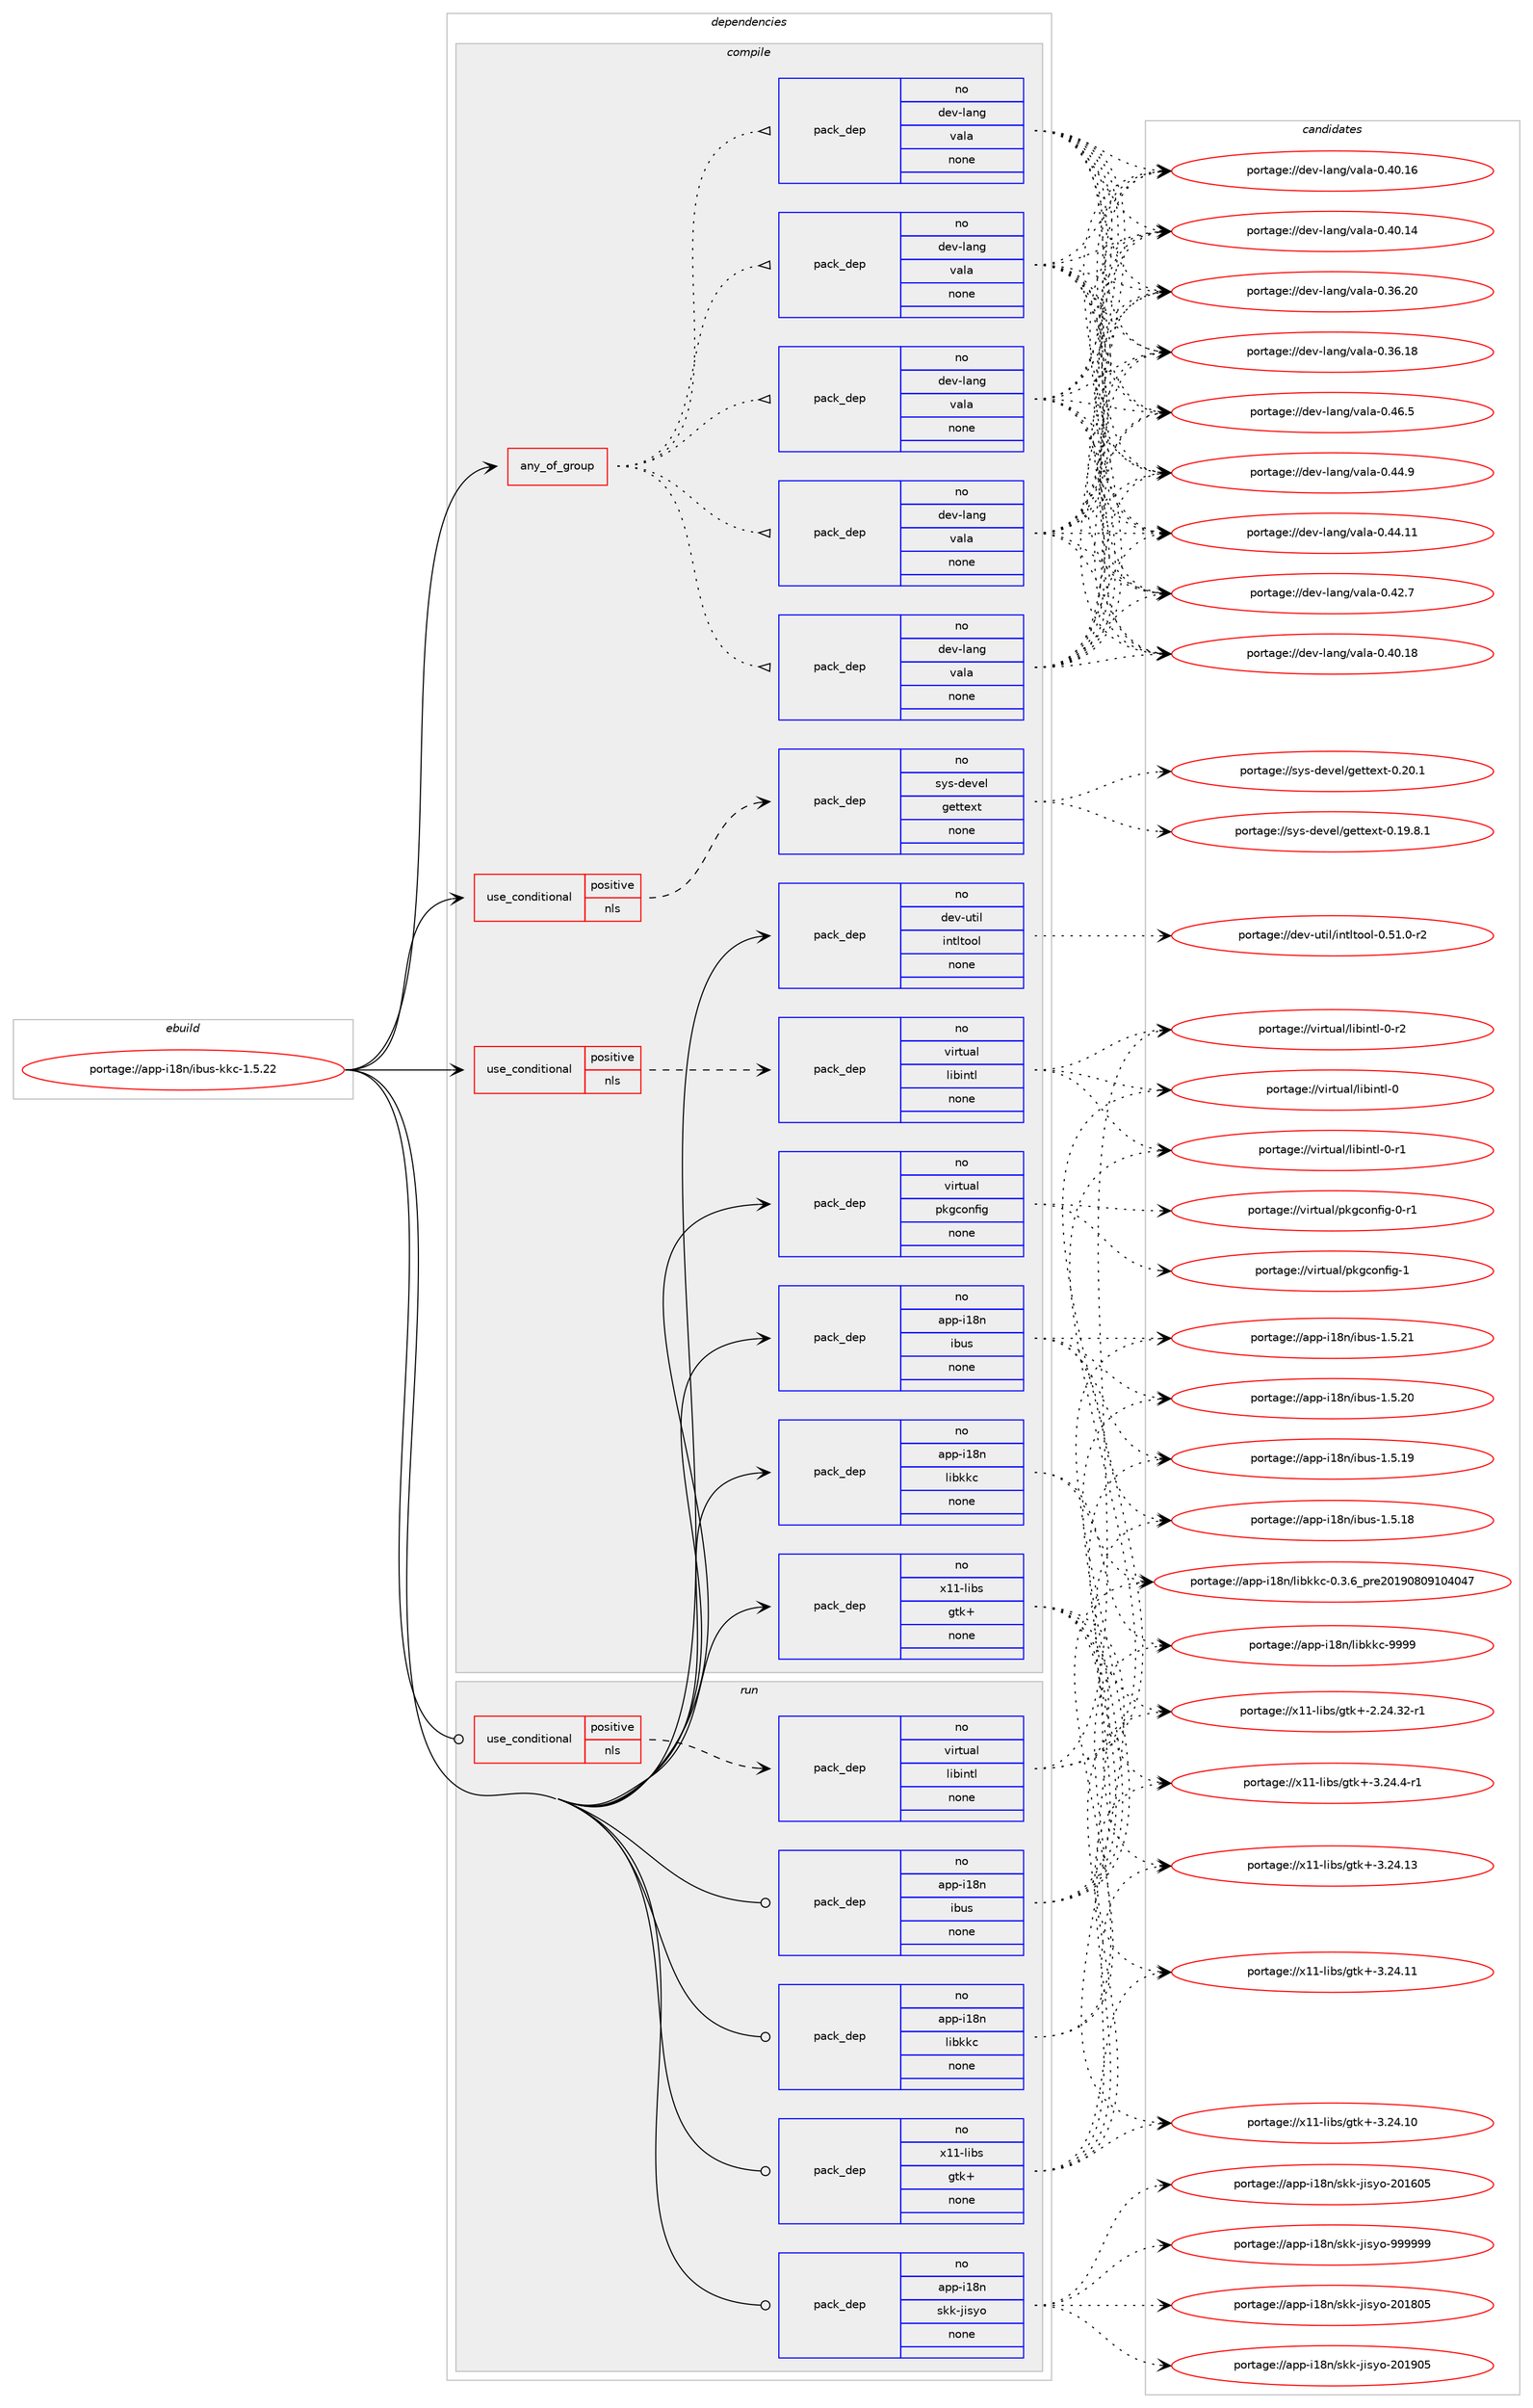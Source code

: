 digraph prolog {

# *************
# Graph options
# *************

newrank=true;
concentrate=true;
compound=true;
graph [rankdir=LR,fontname=Helvetica,fontsize=10,ranksep=1.5];#, ranksep=2.5, nodesep=0.2];
edge  [arrowhead=vee];
node  [fontname=Helvetica,fontsize=10];

# **********
# The ebuild
# **********

subgraph cluster_leftcol {
color=gray;
label=<<i>ebuild</i>>;
id [label="portage://app-i18n/ibus-kkc-1.5.22", color=red, width=4, href="../app-i18n/ibus-kkc-1.5.22.svg"];
}

# ****************
# The dependencies
# ****************

subgraph cluster_midcol {
color=gray;
label=<<i>dependencies</i>>;
subgraph cluster_compile {
fillcolor="#eeeeee";
style=filled;
label=<<i>compile</i>>;
subgraph any8012 {
dependency618258 [label=<<TABLE BORDER="0" CELLBORDER="1" CELLSPACING="0" CELLPADDING="4"><TR><TD CELLPADDING="10">any_of_group</TD></TR></TABLE>>, shape=none, color=red];subgraph pack465157 {
dependency618259 [label=<<TABLE BORDER="0" CELLBORDER="1" CELLSPACING="0" CELLPADDING="4" WIDTH="220"><TR><TD ROWSPAN="6" CELLPADDING="30">pack_dep</TD></TR><TR><TD WIDTH="110">no</TD></TR><TR><TD>dev-lang</TD></TR><TR><TD>vala</TD></TR><TR><TD>none</TD></TR><TR><TD></TD></TR></TABLE>>, shape=none, color=blue];
}
dependency618258:e -> dependency618259:w [weight=20,style="dotted",arrowhead="oinv"];
subgraph pack465158 {
dependency618260 [label=<<TABLE BORDER="0" CELLBORDER="1" CELLSPACING="0" CELLPADDING="4" WIDTH="220"><TR><TD ROWSPAN="6" CELLPADDING="30">pack_dep</TD></TR><TR><TD WIDTH="110">no</TD></TR><TR><TD>dev-lang</TD></TR><TR><TD>vala</TD></TR><TR><TD>none</TD></TR><TR><TD></TD></TR></TABLE>>, shape=none, color=blue];
}
dependency618258:e -> dependency618260:w [weight=20,style="dotted",arrowhead="oinv"];
subgraph pack465159 {
dependency618261 [label=<<TABLE BORDER="0" CELLBORDER="1" CELLSPACING="0" CELLPADDING="4" WIDTH="220"><TR><TD ROWSPAN="6" CELLPADDING="30">pack_dep</TD></TR><TR><TD WIDTH="110">no</TD></TR><TR><TD>dev-lang</TD></TR><TR><TD>vala</TD></TR><TR><TD>none</TD></TR><TR><TD></TD></TR></TABLE>>, shape=none, color=blue];
}
dependency618258:e -> dependency618261:w [weight=20,style="dotted",arrowhead="oinv"];
subgraph pack465160 {
dependency618262 [label=<<TABLE BORDER="0" CELLBORDER="1" CELLSPACING="0" CELLPADDING="4" WIDTH="220"><TR><TD ROWSPAN="6" CELLPADDING="30">pack_dep</TD></TR><TR><TD WIDTH="110">no</TD></TR><TR><TD>dev-lang</TD></TR><TR><TD>vala</TD></TR><TR><TD>none</TD></TR><TR><TD></TD></TR></TABLE>>, shape=none, color=blue];
}
dependency618258:e -> dependency618262:w [weight=20,style="dotted",arrowhead="oinv"];
subgraph pack465161 {
dependency618263 [label=<<TABLE BORDER="0" CELLBORDER="1" CELLSPACING="0" CELLPADDING="4" WIDTH="220"><TR><TD ROWSPAN="6" CELLPADDING="30">pack_dep</TD></TR><TR><TD WIDTH="110">no</TD></TR><TR><TD>dev-lang</TD></TR><TR><TD>vala</TD></TR><TR><TD>none</TD></TR><TR><TD></TD></TR></TABLE>>, shape=none, color=blue];
}
dependency618258:e -> dependency618263:w [weight=20,style="dotted",arrowhead="oinv"];
}
id:e -> dependency618258:w [weight=20,style="solid",arrowhead="vee"];
subgraph cond144805 {
dependency618264 [label=<<TABLE BORDER="0" CELLBORDER="1" CELLSPACING="0" CELLPADDING="4"><TR><TD ROWSPAN="3" CELLPADDING="10">use_conditional</TD></TR><TR><TD>positive</TD></TR><TR><TD>nls</TD></TR></TABLE>>, shape=none, color=red];
subgraph pack465162 {
dependency618265 [label=<<TABLE BORDER="0" CELLBORDER="1" CELLSPACING="0" CELLPADDING="4" WIDTH="220"><TR><TD ROWSPAN="6" CELLPADDING="30">pack_dep</TD></TR><TR><TD WIDTH="110">no</TD></TR><TR><TD>sys-devel</TD></TR><TR><TD>gettext</TD></TR><TR><TD>none</TD></TR><TR><TD></TD></TR></TABLE>>, shape=none, color=blue];
}
dependency618264:e -> dependency618265:w [weight=20,style="dashed",arrowhead="vee"];
}
id:e -> dependency618264:w [weight=20,style="solid",arrowhead="vee"];
subgraph cond144806 {
dependency618266 [label=<<TABLE BORDER="0" CELLBORDER="1" CELLSPACING="0" CELLPADDING="4"><TR><TD ROWSPAN="3" CELLPADDING="10">use_conditional</TD></TR><TR><TD>positive</TD></TR><TR><TD>nls</TD></TR></TABLE>>, shape=none, color=red];
subgraph pack465163 {
dependency618267 [label=<<TABLE BORDER="0" CELLBORDER="1" CELLSPACING="0" CELLPADDING="4" WIDTH="220"><TR><TD ROWSPAN="6" CELLPADDING="30">pack_dep</TD></TR><TR><TD WIDTH="110">no</TD></TR><TR><TD>virtual</TD></TR><TR><TD>libintl</TD></TR><TR><TD>none</TD></TR><TR><TD></TD></TR></TABLE>>, shape=none, color=blue];
}
dependency618266:e -> dependency618267:w [weight=20,style="dashed",arrowhead="vee"];
}
id:e -> dependency618266:w [weight=20,style="solid",arrowhead="vee"];
subgraph pack465164 {
dependency618268 [label=<<TABLE BORDER="0" CELLBORDER="1" CELLSPACING="0" CELLPADDING="4" WIDTH="220"><TR><TD ROWSPAN="6" CELLPADDING="30">pack_dep</TD></TR><TR><TD WIDTH="110">no</TD></TR><TR><TD>app-i18n</TD></TR><TR><TD>ibus</TD></TR><TR><TD>none</TD></TR><TR><TD></TD></TR></TABLE>>, shape=none, color=blue];
}
id:e -> dependency618268:w [weight=20,style="solid",arrowhead="vee"];
subgraph pack465165 {
dependency618269 [label=<<TABLE BORDER="0" CELLBORDER="1" CELLSPACING="0" CELLPADDING="4" WIDTH="220"><TR><TD ROWSPAN="6" CELLPADDING="30">pack_dep</TD></TR><TR><TD WIDTH="110">no</TD></TR><TR><TD>app-i18n</TD></TR><TR><TD>libkkc</TD></TR><TR><TD>none</TD></TR><TR><TD></TD></TR></TABLE>>, shape=none, color=blue];
}
id:e -> dependency618269:w [weight=20,style="solid",arrowhead="vee"];
subgraph pack465166 {
dependency618270 [label=<<TABLE BORDER="0" CELLBORDER="1" CELLSPACING="0" CELLPADDING="4" WIDTH="220"><TR><TD ROWSPAN="6" CELLPADDING="30">pack_dep</TD></TR><TR><TD WIDTH="110">no</TD></TR><TR><TD>dev-util</TD></TR><TR><TD>intltool</TD></TR><TR><TD>none</TD></TR><TR><TD></TD></TR></TABLE>>, shape=none, color=blue];
}
id:e -> dependency618270:w [weight=20,style="solid",arrowhead="vee"];
subgraph pack465167 {
dependency618271 [label=<<TABLE BORDER="0" CELLBORDER="1" CELLSPACING="0" CELLPADDING="4" WIDTH="220"><TR><TD ROWSPAN="6" CELLPADDING="30">pack_dep</TD></TR><TR><TD WIDTH="110">no</TD></TR><TR><TD>virtual</TD></TR><TR><TD>pkgconfig</TD></TR><TR><TD>none</TD></TR><TR><TD></TD></TR></TABLE>>, shape=none, color=blue];
}
id:e -> dependency618271:w [weight=20,style="solid",arrowhead="vee"];
subgraph pack465168 {
dependency618272 [label=<<TABLE BORDER="0" CELLBORDER="1" CELLSPACING="0" CELLPADDING="4" WIDTH="220"><TR><TD ROWSPAN="6" CELLPADDING="30">pack_dep</TD></TR><TR><TD WIDTH="110">no</TD></TR><TR><TD>x11-libs</TD></TR><TR><TD>gtk+</TD></TR><TR><TD>none</TD></TR><TR><TD></TD></TR></TABLE>>, shape=none, color=blue];
}
id:e -> dependency618272:w [weight=20,style="solid",arrowhead="vee"];
}
subgraph cluster_compileandrun {
fillcolor="#eeeeee";
style=filled;
label=<<i>compile and run</i>>;
}
subgraph cluster_run {
fillcolor="#eeeeee";
style=filled;
label=<<i>run</i>>;
subgraph cond144807 {
dependency618273 [label=<<TABLE BORDER="0" CELLBORDER="1" CELLSPACING="0" CELLPADDING="4"><TR><TD ROWSPAN="3" CELLPADDING="10">use_conditional</TD></TR><TR><TD>positive</TD></TR><TR><TD>nls</TD></TR></TABLE>>, shape=none, color=red];
subgraph pack465169 {
dependency618274 [label=<<TABLE BORDER="0" CELLBORDER="1" CELLSPACING="0" CELLPADDING="4" WIDTH="220"><TR><TD ROWSPAN="6" CELLPADDING="30">pack_dep</TD></TR><TR><TD WIDTH="110">no</TD></TR><TR><TD>virtual</TD></TR><TR><TD>libintl</TD></TR><TR><TD>none</TD></TR><TR><TD></TD></TR></TABLE>>, shape=none, color=blue];
}
dependency618273:e -> dependency618274:w [weight=20,style="dashed",arrowhead="vee"];
}
id:e -> dependency618273:w [weight=20,style="solid",arrowhead="odot"];
subgraph pack465170 {
dependency618275 [label=<<TABLE BORDER="0" CELLBORDER="1" CELLSPACING="0" CELLPADDING="4" WIDTH="220"><TR><TD ROWSPAN="6" CELLPADDING="30">pack_dep</TD></TR><TR><TD WIDTH="110">no</TD></TR><TR><TD>app-i18n</TD></TR><TR><TD>ibus</TD></TR><TR><TD>none</TD></TR><TR><TD></TD></TR></TABLE>>, shape=none, color=blue];
}
id:e -> dependency618275:w [weight=20,style="solid",arrowhead="odot"];
subgraph pack465171 {
dependency618276 [label=<<TABLE BORDER="0" CELLBORDER="1" CELLSPACING="0" CELLPADDING="4" WIDTH="220"><TR><TD ROWSPAN="6" CELLPADDING="30">pack_dep</TD></TR><TR><TD WIDTH="110">no</TD></TR><TR><TD>app-i18n</TD></TR><TR><TD>libkkc</TD></TR><TR><TD>none</TD></TR><TR><TD></TD></TR></TABLE>>, shape=none, color=blue];
}
id:e -> dependency618276:w [weight=20,style="solid",arrowhead="odot"];
subgraph pack465172 {
dependency618277 [label=<<TABLE BORDER="0" CELLBORDER="1" CELLSPACING="0" CELLPADDING="4" WIDTH="220"><TR><TD ROWSPAN="6" CELLPADDING="30">pack_dep</TD></TR><TR><TD WIDTH="110">no</TD></TR><TR><TD>app-i18n</TD></TR><TR><TD>skk-jisyo</TD></TR><TR><TD>none</TD></TR><TR><TD></TD></TR></TABLE>>, shape=none, color=blue];
}
id:e -> dependency618277:w [weight=20,style="solid",arrowhead="odot"];
subgraph pack465173 {
dependency618278 [label=<<TABLE BORDER="0" CELLBORDER="1" CELLSPACING="0" CELLPADDING="4" WIDTH="220"><TR><TD ROWSPAN="6" CELLPADDING="30">pack_dep</TD></TR><TR><TD WIDTH="110">no</TD></TR><TR><TD>x11-libs</TD></TR><TR><TD>gtk+</TD></TR><TR><TD>none</TD></TR><TR><TD></TD></TR></TABLE>>, shape=none, color=blue];
}
id:e -> dependency618278:w [weight=20,style="solid",arrowhead="odot"];
}
}

# **************
# The candidates
# **************

subgraph cluster_choices {
rank=same;
color=gray;
label=<<i>candidates</i>>;

subgraph choice465157 {
color=black;
nodesep=1;
choice100101118451089711010347118971089745484652544653 [label="portage://dev-lang/vala-0.46.5", color=red, width=4,href="../dev-lang/vala-0.46.5.svg"];
choice100101118451089711010347118971089745484652524657 [label="portage://dev-lang/vala-0.44.9", color=red, width=4,href="../dev-lang/vala-0.44.9.svg"];
choice10010111845108971101034711897108974548465252464949 [label="portage://dev-lang/vala-0.44.11", color=red, width=4,href="../dev-lang/vala-0.44.11.svg"];
choice100101118451089711010347118971089745484652504655 [label="portage://dev-lang/vala-0.42.7", color=red, width=4,href="../dev-lang/vala-0.42.7.svg"];
choice10010111845108971101034711897108974548465248464956 [label="portage://dev-lang/vala-0.40.18", color=red, width=4,href="../dev-lang/vala-0.40.18.svg"];
choice10010111845108971101034711897108974548465248464954 [label="portage://dev-lang/vala-0.40.16", color=red, width=4,href="../dev-lang/vala-0.40.16.svg"];
choice10010111845108971101034711897108974548465248464952 [label="portage://dev-lang/vala-0.40.14", color=red, width=4,href="../dev-lang/vala-0.40.14.svg"];
choice10010111845108971101034711897108974548465154465048 [label="portage://dev-lang/vala-0.36.20", color=red, width=4,href="../dev-lang/vala-0.36.20.svg"];
choice10010111845108971101034711897108974548465154464956 [label="portage://dev-lang/vala-0.36.18", color=red, width=4,href="../dev-lang/vala-0.36.18.svg"];
dependency618259:e -> choice100101118451089711010347118971089745484652544653:w [style=dotted,weight="100"];
dependency618259:e -> choice100101118451089711010347118971089745484652524657:w [style=dotted,weight="100"];
dependency618259:e -> choice10010111845108971101034711897108974548465252464949:w [style=dotted,weight="100"];
dependency618259:e -> choice100101118451089711010347118971089745484652504655:w [style=dotted,weight="100"];
dependency618259:e -> choice10010111845108971101034711897108974548465248464956:w [style=dotted,weight="100"];
dependency618259:e -> choice10010111845108971101034711897108974548465248464954:w [style=dotted,weight="100"];
dependency618259:e -> choice10010111845108971101034711897108974548465248464952:w [style=dotted,weight="100"];
dependency618259:e -> choice10010111845108971101034711897108974548465154465048:w [style=dotted,weight="100"];
dependency618259:e -> choice10010111845108971101034711897108974548465154464956:w [style=dotted,weight="100"];
}
subgraph choice465158 {
color=black;
nodesep=1;
choice100101118451089711010347118971089745484652544653 [label="portage://dev-lang/vala-0.46.5", color=red, width=4,href="../dev-lang/vala-0.46.5.svg"];
choice100101118451089711010347118971089745484652524657 [label="portage://dev-lang/vala-0.44.9", color=red, width=4,href="../dev-lang/vala-0.44.9.svg"];
choice10010111845108971101034711897108974548465252464949 [label="portage://dev-lang/vala-0.44.11", color=red, width=4,href="../dev-lang/vala-0.44.11.svg"];
choice100101118451089711010347118971089745484652504655 [label="portage://dev-lang/vala-0.42.7", color=red, width=4,href="../dev-lang/vala-0.42.7.svg"];
choice10010111845108971101034711897108974548465248464956 [label="portage://dev-lang/vala-0.40.18", color=red, width=4,href="../dev-lang/vala-0.40.18.svg"];
choice10010111845108971101034711897108974548465248464954 [label="portage://dev-lang/vala-0.40.16", color=red, width=4,href="../dev-lang/vala-0.40.16.svg"];
choice10010111845108971101034711897108974548465248464952 [label="portage://dev-lang/vala-0.40.14", color=red, width=4,href="../dev-lang/vala-0.40.14.svg"];
choice10010111845108971101034711897108974548465154465048 [label="portage://dev-lang/vala-0.36.20", color=red, width=4,href="../dev-lang/vala-0.36.20.svg"];
choice10010111845108971101034711897108974548465154464956 [label="portage://dev-lang/vala-0.36.18", color=red, width=4,href="../dev-lang/vala-0.36.18.svg"];
dependency618260:e -> choice100101118451089711010347118971089745484652544653:w [style=dotted,weight="100"];
dependency618260:e -> choice100101118451089711010347118971089745484652524657:w [style=dotted,weight="100"];
dependency618260:e -> choice10010111845108971101034711897108974548465252464949:w [style=dotted,weight="100"];
dependency618260:e -> choice100101118451089711010347118971089745484652504655:w [style=dotted,weight="100"];
dependency618260:e -> choice10010111845108971101034711897108974548465248464956:w [style=dotted,weight="100"];
dependency618260:e -> choice10010111845108971101034711897108974548465248464954:w [style=dotted,weight="100"];
dependency618260:e -> choice10010111845108971101034711897108974548465248464952:w [style=dotted,weight="100"];
dependency618260:e -> choice10010111845108971101034711897108974548465154465048:w [style=dotted,weight="100"];
dependency618260:e -> choice10010111845108971101034711897108974548465154464956:w [style=dotted,weight="100"];
}
subgraph choice465159 {
color=black;
nodesep=1;
choice100101118451089711010347118971089745484652544653 [label="portage://dev-lang/vala-0.46.5", color=red, width=4,href="../dev-lang/vala-0.46.5.svg"];
choice100101118451089711010347118971089745484652524657 [label="portage://dev-lang/vala-0.44.9", color=red, width=4,href="../dev-lang/vala-0.44.9.svg"];
choice10010111845108971101034711897108974548465252464949 [label="portage://dev-lang/vala-0.44.11", color=red, width=4,href="../dev-lang/vala-0.44.11.svg"];
choice100101118451089711010347118971089745484652504655 [label="portage://dev-lang/vala-0.42.7", color=red, width=4,href="../dev-lang/vala-0.42.7.svg"];
choice10010111845108971101034711897108974548465248464956 [label="portage://dev-lang/vala-0.40.18", color=red, width=4,href="../dev-lang/vala-0.40.18.svg"];
choice10010111845108971101034711897108974548465248464954 [label="portage://dev-lang/vala-0.40.16", color=red, width=4,href="../dev-lang/vala-0.40.16.svg"];
choice10010111845108971101034711897108974548465248464952 [label="portage://dev-lang/vala-0.40.14", color=red, width=4,href="../dev-lang/vala-0.40.14.svg"];
choice10010111845108971101034711897108974548465154465048 [label="portage://dev-lang/vala-0.36.20", color=red, width=4,href="../dev-lang/vala-0.36.20.svg"];
choice10010111845108971101034711897108974548465154464956 [label="portage://dev-lang/vala-0.36.18", color=red, width=4,href="../dev-lang/vala-0.36.18.svg"];
dependency618261:e -> choice100101118451089711010347118971089745484652544653:w [style=dotted,weight="100"];
dependency618261:e -> choice100101118451089711010347118971089745484652524657:w [style=dotted,weight="100"];
dependency618261:e -> choice10010111845108971101034711897108974548465252464949:w [style=dotted,weight="100"];
dependency618261:e -> choice100101118451089711010347118971089745484652504655:w [style=dotted,weight="100"];
dependency618261:e -> choice10010111845108971101034711897108974548465248464956:w [style=dotted,weight="100"];
dependency618261:e -> choice10010111845108971101034711897108974548465248464954:w [style=dotted,weight="100"];
dependency618261:e -> choice10010111845108971101034711897108974548465248464952:w [style=dotted,weight="100"];
dependency618261:e -> choice10010111845108971101034711897108974548465154465048:w [style=dotted,weight="100"];
dependency618261:e -> choice10010111845108971101034711897108974548465154464956:w [style=dotted,weight="100"];
}
subgraph choice465160 {
color=black;
nodesep=1;
choice100101118451089711010347118971089745484652544653 [label="portage://dev-lang/vala-0.46.5", color=red, width=4,href="../dev-lang/vala-0.46.5.svg"];
choice100101118451089711010347118971089745484652524657 [label="portage://dev-lang/vala-0.44.9", color=red, width=4,href="../dev-lang/vala-0.44.9.svg"];
choice10010111845108971101034711897108974548465252464949 [label="portage://dev-lang/vala-0.44.11", color=red, width=4,href="../dev-lang/vala-0.44.11.svg"];
choice100101118451089711010347118971089745484652504655 [label="portage://dev-lang/vala-0.42.7", color=red, width=4,href="../dev-lang/vala-0.42.7.svg"];
choice10010111845108971101034711897108974548465248464956 [label="portage://dev-lang/vala-0.40.18", color=red, width=4,href="../dev-lang/vala-0.40.18.svg"];
choice10010111845108971101034711897108974548465248464954 [label="portage://dev-lang/vala-0.40.16", color=red, width=4,href="../dev-lang/vala-0.40.16.svg"];
choice10010111845108971101034711897108974548465248464952 [label="portage://dev-lang/vala-0.40.14", color=red, width=4,href="../dev-lang/vala-0.40.14.svg"];
choice10010111845108971101034711897108974548465154465048 [label="portage://dev-lang/vala-0.36.20", color=red, width=4,href="../dev-lang/vala-0.36.20.svg"];
choice10010111845108971101034711897108974548465154464956 [label="portage://dev-lang/vala-0.36.18", color=red, width=4,href="../dev-lang/vala-0.36.18.svg"];
dependency618262:e -> choice100101118451089711010347118971089745484652544653:w [style=dotted,weight="100"];
dependency618262:e -> choice100101118451089711010347118971089745484652524657:w [style=dotted,weight="100"];
dependency618262:e -> choice10010111845108971101034711897108974548465252464949:w [style=dotted,weight="100"];
dependency618262:e -> choice100101118451089711010347118971089745484652504655:w [style=dotted,weight="100"];
dependency618262:e -> choice10010111845108971101034711897108974548465248464956:w [style=dotted,weight="100"];
dependency618262:e -> choice10010111845108971101034711897108974548465248464954:w [style=dotted,weight="100"];
dependency618262:e -> choice10010111845108971101034711897108974548465248464952:w [style=dotted,weight="100"];
dependency618262:e -> choice10010111845108971101034711897108974548465154465048:w [style=dotted,weight="100"];
dependency618262:e -> choice10010111845108971101034711897108974548465154464956:w [style=dotted,weight="100"];
}
subgraph choice465161 {
color=black;
nodesep=1;
choice100101118451089711010347118971089745484652544653 [label="portage://dev-lang/vala-0.46.5", color=red, width=4,href="../dev-lang/vala-0.46.5.svg"];
choice100101118451089711010347118971089745484652524657 [label="portage://dev-lang/vala-0.44.9", color=red, width=4,href="../dev-lang/vala-0.44.9.svg"];
choice10010111845108971101034711897108974548465252464949 [label="portage://dev-lang/vala-0.44.11", color=red, width=4,href="../dev-lang/vala-0.44.11.svg"];
choice100101118451089711010347118971089745484652504655 [label="portage://dev-lang/vala-0.42.7", color=red, width=4,href="../dev-lang/vala-0.42.7.svg"];
choice10010111845108971101034711897108974548465248464956 [label="portage://dev-lang/vala-0.40.18", color=red, width=4,href="../dev-lang/vala-0.40.18.svg"];
choice10010111845108971101034711897108974548465248464954 [label="portage://dev-lang/vala-0.40.16", color=red, width=4,href="../dev-lang/vala-0.40.16.svg"];
choice10010111845108971101034711897108974548465248464952 [label="portage://dev-lang/vala-0.40.14", color=red, width=4,href="../dev-lang/vala-0.40.14.svg"];
choice10010111845108971101034711897108974548465154465048 [label="portage://dev-lang/vala-0.36.20", color=red, width=4,href="../dev-lang/vala-0.36.20.svg"];
choice10010111845108971101034711897108974548465154464956 [label="portage://dev-lang/vala-0.36.18", color=red, width=4,href="../dev-lang/vala-0.36.18.svg"];
dependency618263:e -> choice100101118451089711010347118971089745484652544653:w [style=dotted,weight="100"];
dependency618263:e -> choice100101118451089711010347118971089745484652524657:w [style=dotted,weight="100"];
dependency618263:e -> choice10010111845108971101034711897108974548465252464949:w [style=dotted,weight="100"];
dependency618263:e -> choice100101118451089711010347118971089745484652504655:w [style=dotted,weight="100"];
dependency618263:e -> choice10010111845108971101034711897108974548465248464956:w [style=dotted,weight="100"];
dependency618263:e -> choice10010111845108971101034711897108974548465248464954:w [style=dotted,weight="100"];
dependency618263:e -> choice10010111845108971101034711897108974548465248464952:w [style=dotted,weight="100"];
dependency618263:e -> choice10010111845108971101034711897108974548465154465048:w [style=dotted,weight="100"];
dependency618263:e -> choice10010111845108971101034711897108974548465154464956:w [style=dotted,weight="100"];
}
subgraph choice465162 {
color=black;
nodesep=1;
choice115121115451001011181011084710310111611610112011645484650484649 [label="portage://sys-devel/gettext-0.20.1", color=red, width=4,href="../sys-devel/gettext-0.20.1.svg"];
choice1151211154510010111810110847103101116116101120116454846495746564649 [label="portage://sys-devel/gettext-0.19.8.1", color=red, width=4,href="../sys-devel/gettext-0.19.8.1.svg"];
dependency618265:e -> choice115121115451001011181011084710310111611610112011645484650484649:w [style=dotted,weight="100"];
dependency618265:e -> choice1151211154510010111810110847103101116116101120116454846495746564649:w [style=dotted,weight="100"];
}
subgraph choice465163 {
color=black;
nodesep=1;
choice11810511411611797108471081059810511011610845484511450 [label="portage://virtual/libintl-0-r2", color=red, width=4,href="../virtual/libintl-0-r2.svg"];
choice11810511411611797108471081059810511011610845484511449 [label="portage://virtual/libintl-0-r1", color=red, width=4,href="../virtual/libintl-0-r1.svg"];
choice1181051141161179710847108105981051101161084548 [label="portage://virtual/libintl-0", color=red, width=4,href="../virtual/libintl-0.svg"];
dependency618267:e -> choice11810511411611797108471081059810511011610845484511450:w [style=dotted,weight="100"];
dependency618267:e -> choice11810511411611797108471081059810511011610845484511449:w [style=dotted,weight="100"];
dependency618267:e -> choice1181051141161179710847108105981051101161084548:w [style=dotted,weight="100"];
}
subgraph choice465164 {
color=black;
nodesep=1;
choice97112112451054956110471059811711545494653465049 [label="portage://app-i18n/ibus-1.5.21", color=red, width=4,href="../app-i18n/ibus-1.5.21.svg"];
choice97112112451054956110471059811711545494653465048 [label="portage://app-i18n/ibus-1.5.20", color=red, width=4,href="../app-i18n/ibus-1.5.20.svg"];
choice97112112451054956110471059811711545494653464957 [label="portage://app-i18n/ibus-1.5.19", color=red, width=4,href="../app-i18n/ibus-1.5.19.svg"];
choice97112112451054956110471059811711545494653464956 [label="portage://app-i18n/ibus-1.5.18", color=red, width=4,href="../app-i18n/ibus-1.5.18.svg"];
dependency618268:e -> choice97112112451054956110471059811711545494653465049:w [style=dotted,weight="100"];
dependency618268:e -> choice97112112451054956110471059811711545494653465048:w [style=dotted,weight="100"];
dependency618268:e -> choice97112112451054956110471059811711545494653464957:w [style=dotted,weight="100"];
dependency618268:e -> choice97112112451054956110471059811711545494653464956:w [style=dotted,weight="100"];
}
subgraph choice465165 {
color=black;
nodesep=1;
choice971121124510549561104710810598107107994557575757 [label="portage://app-i18n/libkkc-9999", color=red, width=4,href="../app-i18n/libkkc-9999.svg"];
choice97112112451054956110471081059810710799454846514654951121141015048495748564857494852485255 [label="portage://app-i18n/libkkc-0.3.6_pre20190809104047", color=red, width=4,href="../app-i18n/libkkc-0.3.6_pre20190809104047.svg"];
dependency618269:e -> choice971121124510549561104710810598107107994557575757:w [style=dotted,weight="100"];
dependency618269:e -> choice97112112451054956110471081059810710799454846514654951121141015048495748564857494852485255:w [style=dotted,weight="100"];
}
subgraph choice465166 {
color=black;
nodesep=1;
choice1001011184511711610510847105110116108116111111108454846534946484511450 [label="portage://dev-util/intltool-0.51.0-r2", color=red, width=4,href="../dev-util/intltool-0.51.0-r2.svg"];
dependency618270:e -> choice1001011184511711610510847105110116108116111111108454846534946484511450:w [style=dotted,weight="100"];
}
subgraph choice465167 {
color=black;
nodesep=1;
choice1181051141161179710847112107103991111101021051034549 [label="portage://virtual/pkgconfig-1", color=red, width=4,href="../virtual/pkgconfig-1.svg"];
choice11810511411611797108471121071039911111010210510345484511449 [label="portage://virtual/pkgconfig-0-r1", color=red, width=4,href="../virtual/pkgconfig-0-r1.svg"];
dependency618271:e -> choice1181051141161179710847112107103991111101021051034549:w [style=dotted,weight="100"];
dependency618271:e -> choice11810511411611797108471121071039911111010210510345484511449:w [style=dotted,weight="100"];
}
subgraph choice465168 {
color=black;
nodesep=1;
choice120494945108105981154710311610743455146505246524511449 [label="portage://x11-libs/gtk+-3.24.4-r1", color=red, width=4,href="../x11-libs/gtk+-3.24.4-r1.svg"];
choice1204949451081059811547103116107434551465052464951 [label="portage://x11-libs/gtk+-3.24.13", color=red, width=4,href="../x11-libs/gtk+-3.24.13.svg"];
choice1204949451081059811547103116107434551465052464949 [label="portage://x11-libs/gtk+-3.24.11", color=red, width=4,href="../x11-libs/gtk+-3.24.11.svg"];
choice1204949451081059811547103116107434551465052464948 [label="portage://x11-libs/gtk+-3.24.10", color=red, width=4,href="../x11-libs/gtk+-3.24.10.svg"];
choice12049494510810598115471031161074345504650524651504511449 [label="portage://x11-libs/gtk+-2.24.32-r1", color=red, width=4,href="../x11-libs/gtk+-2.24.32-r1.svg"];
dependency618272:e -> choice120494945108105981154710311610743455146505246524511449:w [style=dotted,weight="100"];
dependency618272:e -> choice1204949451081059811547103116107434551465052464951:w [style=dotted,weight="100"];
dependency618272:e -> choice1204949451081059811547103116107434551465052464949:w [style=dotted,weight="100"];
dependency618272:e -> choice1204949451081059811547103116107434551465052464948:w [style=dotted,weight="100"];
dependency618272:e -> choice12049494510810598115471031161074345504650524651504511449:w [style=dotted,weight="100"];
}
subgraph choice465169 {
color=black;
nodesep=1;
choice11810511411611797108471081059810511011610845484511450 [label="portage://virtual/libintl-0-r2", color=red, width=4,href="../virtual/libintl-0-r2.svg"];
choice11810511411611797108471081059810511011610845484511449 [label="portage://virtual/libintl-0-r1", color=red, width=4,href="../virtual/libintl-0-r1.svg"];
choice1181051141161179710847108105981051101161084548 [label="portage://virtual/libintl-0", color=red, width=4,href="../virtual/libintl-0.svg"];
dependency618274:e -> choice11810511411611797108471081059810511011610845484511450:w [style=dotted,weight="100"];
dependency618274:e -> choice11810511411611797108471081059810511011610845484511449:w [style=dotted,weight="100"];
dependency618274:e -> choice1181051141161179710847108105981051101161084548:w [style=dotted,weight="100"];
}
subgraph choice465170 {
color=black;
nodesep=1;
choice97112112451054956110471059811711545494653465049 [label="portage://app-i18n/ibus-1.5.21", color=red, width=4,href="../app-i18n/ibus-1.5.21.svg"];
choice97112112451054956110471059811711545494653465048 [label="portage://app-i18n/ibus-1.5.20", color=red, width=4,href="../app-i18n/ibus-1.5.20.svg"];
choice97112112451054956110471059811711545494653464957 [label="portage://app-i18n/ibus-1.5.19", color=red, width=4,href="../app-i18n/ibus-1.5.19.svg"];
choice97112112451054956110471059811711545494653464956 [label="portage://app-i18n/ibus-1.5.18", color=red, width=4,href="../app-i18n/ibus-1.5.18.svg"];
dependency618275:e -> choice97112112451054956110471059811711545494653465049:w [style=dotted,weight="100"];
dependency618275:e -> choice97112112451054956110471059811711545494653465048:w [style=dotted,weight="100"];
dependency618275:e -> choice97112112451054956110471059811711545494653464957:w [style=dotted,weight="100"];
dependency618275:e -> choice97112112451054956110471059811711545494653464956:w [style=dotted,weight="100"];
}
subgraph choice465171 {
color=black;
nodesep=1;
choice971121124510549561104710810598107107994557575757 [label="portage://app-i18n/libkkc-9999", color=red, width=4,href="../app-i18n/libkkc-9999.svg"];
choice97112112451054956110471081059810710799454846514654951121141015048495748564857494852485255 [label="portage://app-i18n/libkkc-0.3.6_pre20190809104047", color=red, width=4,href="../app-i18n/libkkc-0.3.6_pre20190809104047.svg"];
dependency618276:e -> choice971121124510549561104710810598107107994557575757:w [style=dotted,weight="100"];
dependency618276:e -> choice97112112451054956110471081059810710799454846514654951121141015048495748564857494852485255:w [style=dotted,weight="100"];
}
subgraph choice465172 {
color=black;
nodesep=1;
choice97112112451054956110471151071074510610511512111145575757575757 [label="portage://app-i18n/skk-jisyo-999999", color=red, width=4,href="../app-i18n/skk-jisyo-999999.svg"];
choice97112112451054956110471151071074510610511512111145504849574853 [label="portage://app-i18n/skk-jisyo-201905", color=red, width=4,href="../app-i18n/skk-jisyo-201905.svg"];
choice97112112451054956110471151071074510610511512111145504849564853 [label="portage://app-i18n/skk-jisyo-201805", color=red, width=4,href="../app-i18n/skk-jisyo-201805.svg"];
choice97112112451054956110471151071074510610511512111145504849544853 [label="portage://app-i18n/skk-jisyo-201605", color=red, width=4,href="../app-i18n/skk-jisyo-201605.svg"];
dependency618277:e -> choice97112112451054956110471151071074510610511512111145575757575757:w [style=dotted,weight="100"];
dependency618277:e -> choice97112112451054956110471151071074510610511512111145504849574853:w [style=dotted,weight="100"];
dependency618277:e -> choice97112112451054956110471151071074510610511512111145504849564853:w [style=dotted,weight="100"];
dependency618277:e -> choice97112112451054956110471151071074510610511512111145504849544853:w [style=dotted,weight="100"];
}
subgraph choice465173 {
color=black;
nodesep=1;
choice120494945108105981154710311610743455146505246524511449 [label="portage://x11-libs/gtk+-3.24.4-r1", color=red, width=4,href="../x11-libs/gtk+-3.24.4-r1.svg"];
choice1204949451081059811547103116107434551465052464951 [label="portage://x11-libs/gtk+-3.24.13", color=red, width=4,href="../x11-libs/gtk+-3.24.13.svg"];
choice1204949451081059811547103116107434551465052464949 [label="portage://x11-libs/gtk+-3.24.11", color=red, width=4,href="../x11-libs/gtk+-3.24.11.svg"];
choice1204949451081059811547103116107434551465052464948 [label="portage://x11-libs/gtk+-3.24.10", color=red, width=4,href="../x11-libs/gtk+-3.24.10.svg"];
choice12049494510810598115471031161074345504650524651504511449 [label="portage://x11-libs/gtk+-2.24.32-r1", color=red, width=4,href="../x11-libs/gtk+-2.24.32-r1.svg"];
dependency618278:e -> choice120494945108105981154710311610743455146505246524511449:w [style=dotted,weight="100"];
dependency618278:e -> choice1204949451081059811547103116107434551465052464951:w [style=dotted,weight="100"];
dependency618278:e -> choice1204949451081059811547103116107434551465052464949:w [style=dotted,weight="100"];
dependency618278:e -> choice1204949451081059811547103116107434551465052464948:w [style=dotted,weight="100"];
dependency618278:e -> choice12049494510810598115471031161074345504650524651504511449:w [style=dotted,weight="100"];
}
}

}
